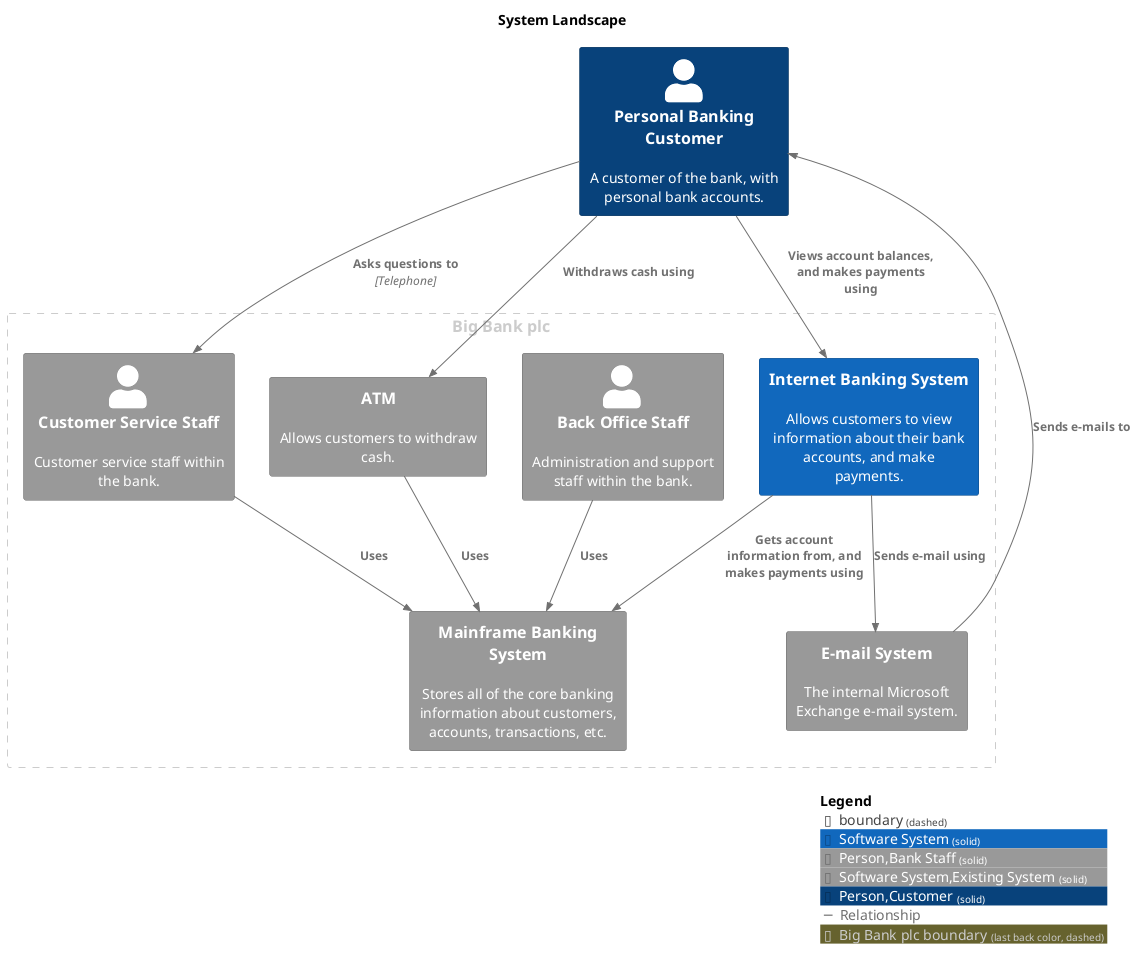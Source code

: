 @startuml
set separator none
title System Landscape

top to bottom direction

!include <C4/C4>
!include <C4/C4_Context>

AddElementTag("Software System", $bgColor="#1168bd", $borderColor="#0b4884", $fontColor="#ffffff", $sprite="", $shadowing="", $borderStyle="solid")
AddElementTag("Person,Bank Staff", $bgColor="#999999", $borderColor="#6b6b6b", $fontColor="#ffffff", $sprite="", $shadowing="", $borderStyle="solid")
AddElementTag("Software System,Existing System", $bgColor="#999999", $borderColor="#6b6b6b", $fontColor="#ffffff", $sprite="", $shadowing="", $borderStyle="solid")
AddElementTag("Person,Customer", $bgColor="#08427b", $borderColor="#052e56", $fontColor="#ffffff", $sprite="", $shadowing="", $borderStyle="solid")

AddRelTag("Relationship", $textColor="#707070", $lineColor="#707070", $lineStyle = "")

AddBoundaryTag("Big Bank plc", $borderColor="#cccccc", $fontColor="#cccccc", $borderStyle="dashed")
Boundary(group_1, "Big Bank plc", $tags="Big Bank plc") {
  Person(CustomerServiceStaff, "Customer Service Staff", $descr="Customer service staff within the bank.", $tags="Person,Bank Staff", $link="")
  Person(BackOfficeStaff, "Back Office Staff", $descr="Administration and support staff within the bank.", $tags="Person,Bank Staff", $link="")
  System(MainframeBankingSystem, "Mainframe Banking System", $descr="Stores all of the core banking information about customers, accounts, transactions, etc.", $tags="Software System,Existing System", $link="")
  System(EmailSystem, "E-mail System", $descr="The internal Microsoft Exchange e-mail system.", $tags="Software System,Existing System", $link="")
  System(ATM, "ATM", $descr="Allows customers to withdraw cash.", $tags="Software System,Existing System", $link="")
  System(InternetBankingSystem, "Internet Banking System", $descr="Allows customers to view information about their bank accounts, and make payments.", $tags="Software System", $link="")
}

Person(PersonalBankingCustomer, "Personal Banking Customer", $descr="A customer of the bank, with personal bank accounts.", $tags="Person,Customer", $link="")

Rel(PersonalBankingCustomer, InternetBankingSystem, "Views account balances, and makes payments using", $techn="", $tags="Relationship", $link="")
Rel(InternetBankingSystem, MainframeBankingSystem, "Gets account information from, and makes payments using", $techn="", $tags="Relationship", $link="")
Rel(InternetBankingSystem, EmailSystem, "Sends e-mail using", $techn="", $tags="Relationship", $link="")
Rel(EmailSystem, PersonalBankingCustomer, "Sends e-mails to", $techn="", $tags="Relationship", $link="")
Rel(PersonalBankingCustomer, CustomerServiceStaff, "Asks questions to", $techn="Telephone", $tags="Relationship", $link="")
Rel(CustomerServiceStaff, MainframeBankingSystem, "Uses", $techn="", $tags="Relationship", $link="")
Rel(PersonalBankingCustomer, ATM, "Withdraws cash using", $techn="", $tags="Relationship", $link="")
Rel(ATM, MainframeBankingSystem, "Uses", $techn="", $tags="Relationship", $link="")
Rel(BackOfficeStaff, MainframeBankingSystem, "Uses", $techn="", $tags="Relationship", $link="")

SHOW_LEGEND(true)
@enduml